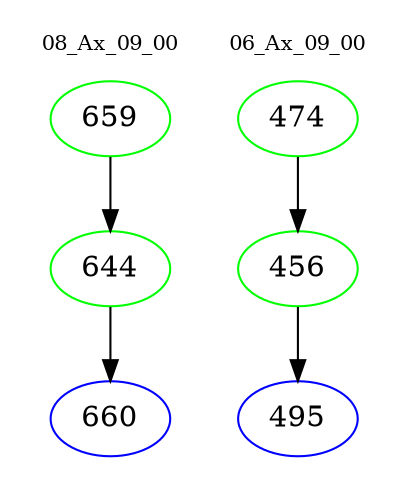 digraph{
subgraph cluster_0 {
color = white
label = "08_Ax_09_00";
fontsize=10;
T0_659 [label="659", color="green"]
T0_659 -> T0_644 [color="black"]
T0_644 [label="644", color="green"]
T0_644 -> T0_660 [color="black"]
T0_660 [label="660", color="blue"]
}
subgraph cluster_1 {
color = white
label = "06_Ax_09_00";
fontsize=10;
T1_474 [label="474", color="green"]
T1_474 -> T1_456 [color="black"]
T1_456 [label="456", color="green"]
T1_456 -> T1_495 [color="black"]
T1_495 [label="495", color="blue"]
}
}
